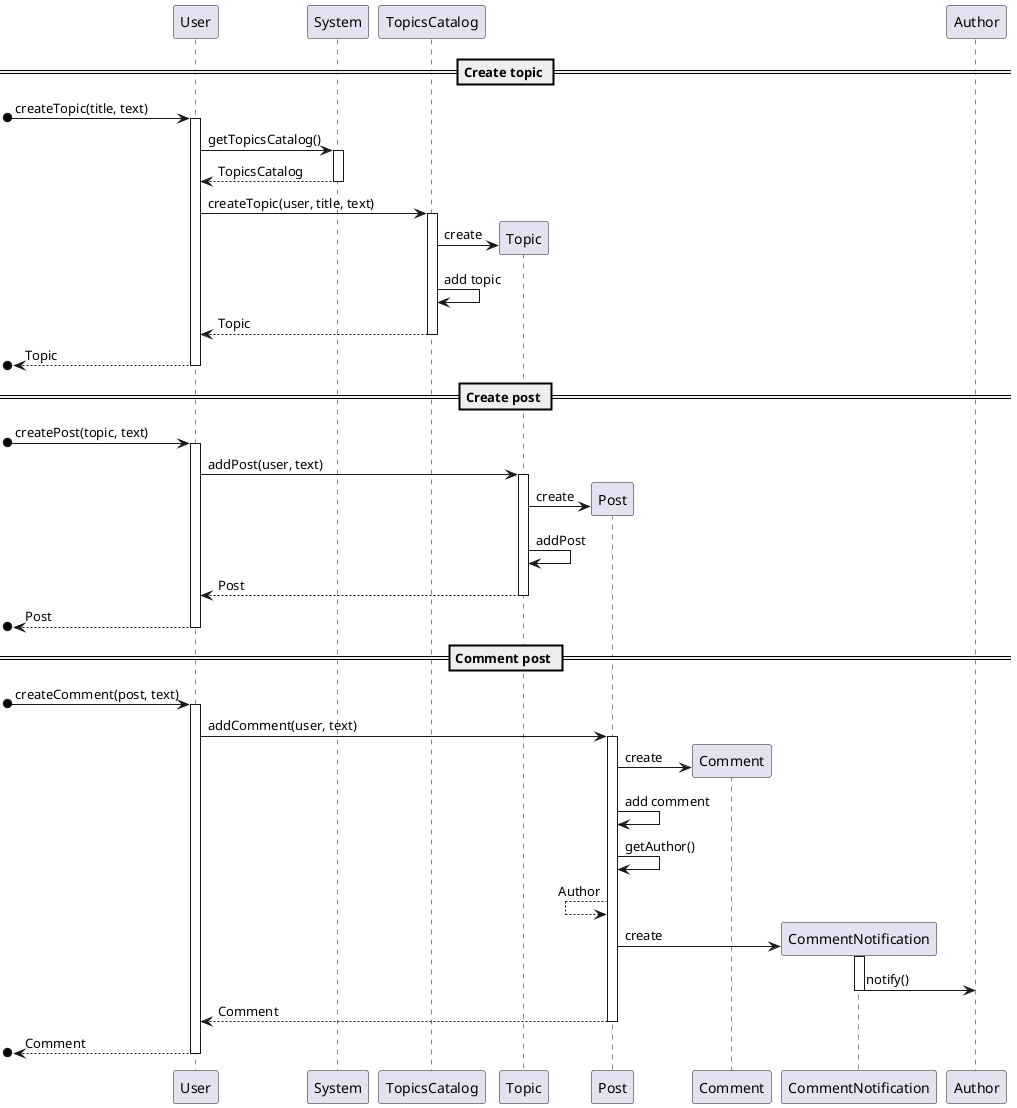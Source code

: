 @startuml
== Create topic ==

[o-> User++: createTopic(title, text)
    User -> System++: getTopicsCatalog()
    User <-- System--: TopicsCatalog
    User -> TopicsCatalog++: createTopic(user, title, text)
        TopicsCatalog -> Topic**: create
        TopicsCatalog -> TopicsCatalog: add topic
    User <-- TopicsCatalog--: Topic
[o<--User--: Topic

== Create post ==

[o-> User++: createPost(topic, text)
    User -> Topic++: addPost(user, text)
        Topic -> Post**: create
        Topic -> Topic: addPost
    User <-- Topic--: Post
[o<--User--: Post

== Comment post ==
[o-> User++: createComment(post, text)
    User -> Post++: addComment(user, text)
        Post -> Comment**: create
        Post -> Post: add comment
        Post -> Post: getAuthor()
        Post <-- Post: Author
        Post -> CommentNotification**: create
            CommentNotification++
            CommentNotification -> Author--: notify()
    User <-- Post--: Comment
[o<--User--: Comment

@enduml
